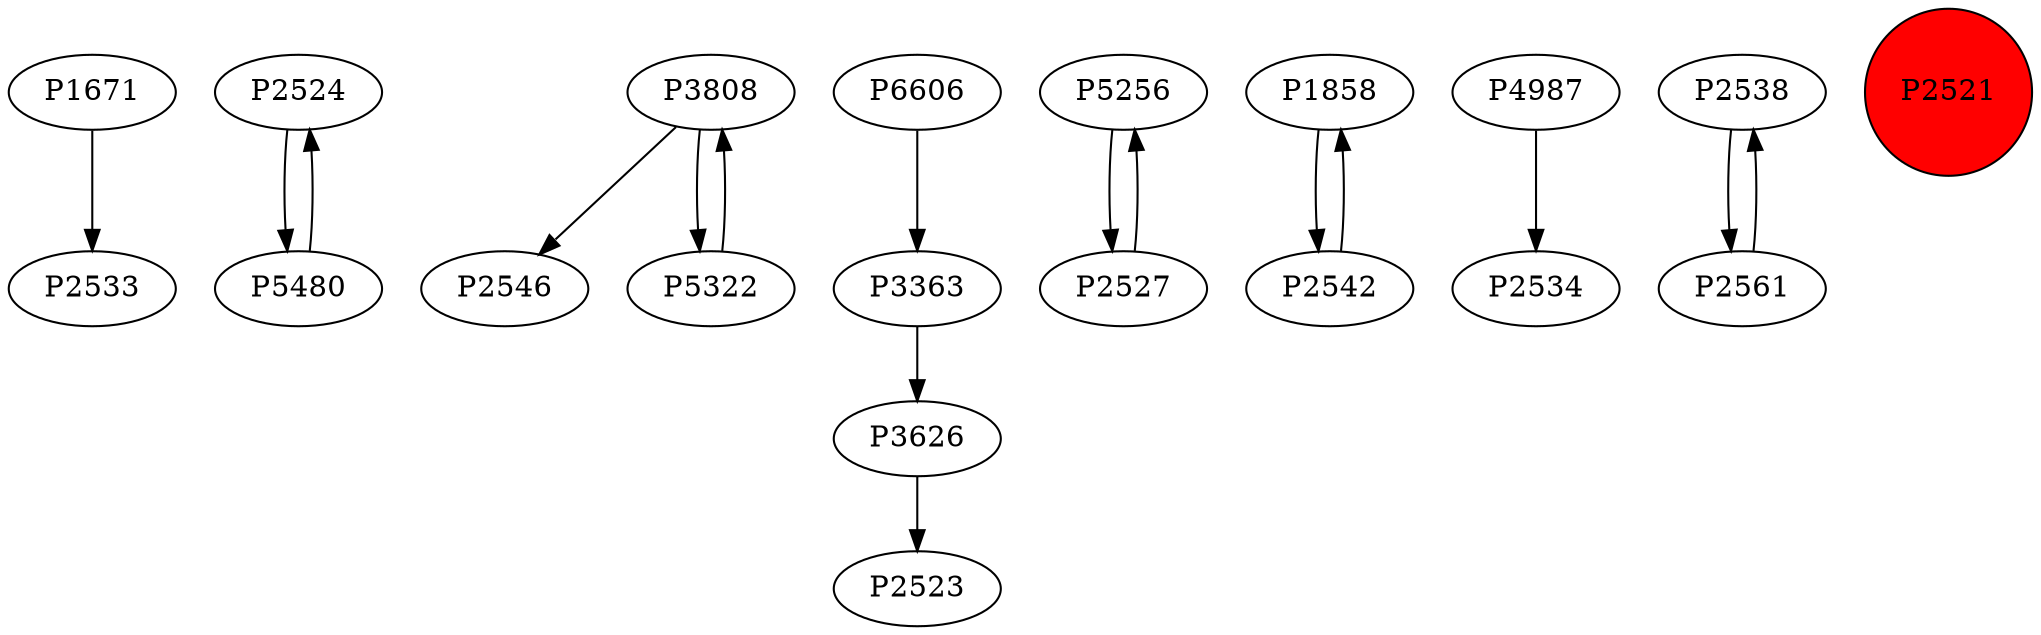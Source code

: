 digraph {
	P1671 -> P2533
	P2524 -> P5480
	P3808 -> P2546
	P6606 -> P3363
	P5256 -> P2527
	P3626 -> P2523
	P3808 -> P5322
	P5322 -> P3808
	P3363 -> P3626
	P1858 -> P2542
	P4987 -> P2534
	P2542 -> P1858
	P2538 -> P2561
	P5480 -> P2524
	P2561 -> P2538
	P2527 -> P5256
	P2521 [shape=circle]
	P2521 [style=filled]
	P2521 [fillcolor=red]
}